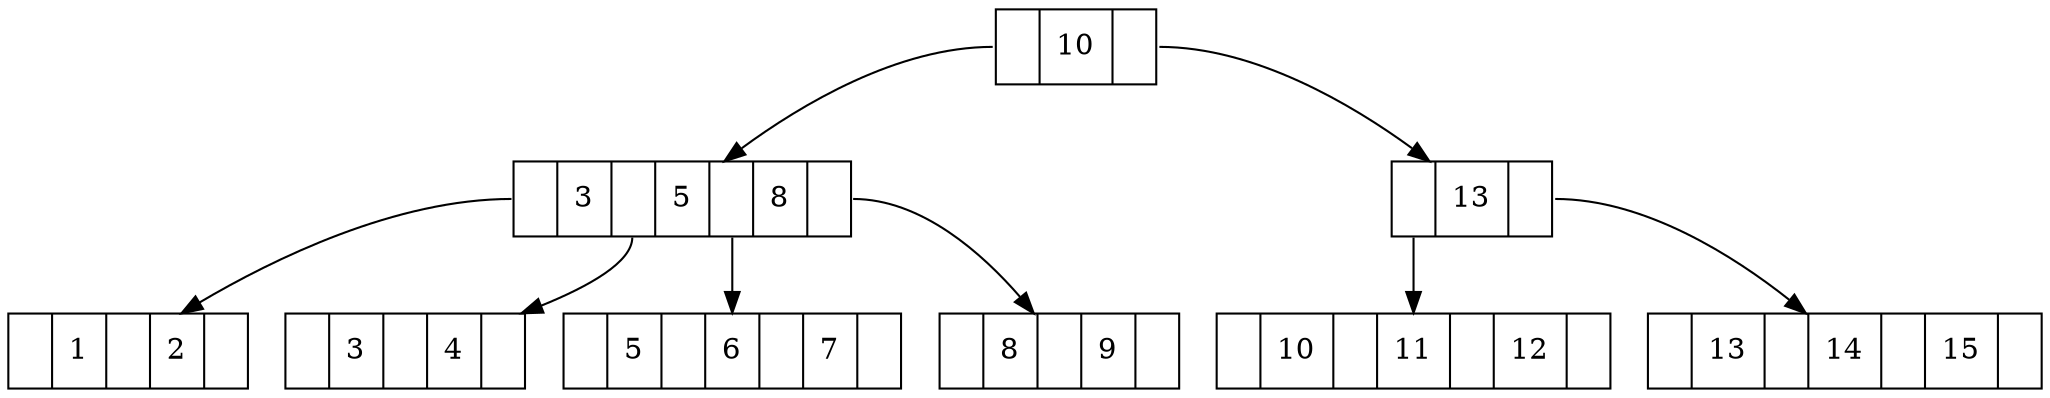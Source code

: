 digraph BPlusTree {
  node [shape=record];
  node0xe34690 [label="<f0> |10| <f1>"];
  node0xe34690:f0 -> node0xe31ea0;
  node0xe31ea0 [label="<f0> |3| <f1> |5| <f2> |8| <f3>"];
  node0xe31ea0:f0 -> node0xe31ce0;
  node0xe31ce0 [label="<f0> |1| <f1> |2| <f2>"];
  node0xe31ea0:f1 -> node0xe34770;
  node0xe34770 [label="<f0> |3| <f1> |4| <f2>"];
  node0xe31ea0:f2 -> node0xe31dc0;
  node0xe31dc0 [label="<f0> |5| <f1> |6| <f2> |7| <f3>"];
  node0xe31ea0:f3 -> node0xe31f80;
  node0xe31f80 [label="<f0> |8| <f1> |9| <f2>"];
  node0xe34690:f1 -> node0xe345b0;
  node0xe345b0 [label="<f0> |13| <f1>"];
  node0xe345b0:f0 -> node0xe34430;
  node0xe34430 [label="<f0> |10| <f1> |11| <f2> |12| <f3>"];
  node0xe345b0:f1 -> node0xe344d0;
  node0xe344d0 [label="<f0> |13| <f1> |14| <f2> |15| <f3>"];
}
